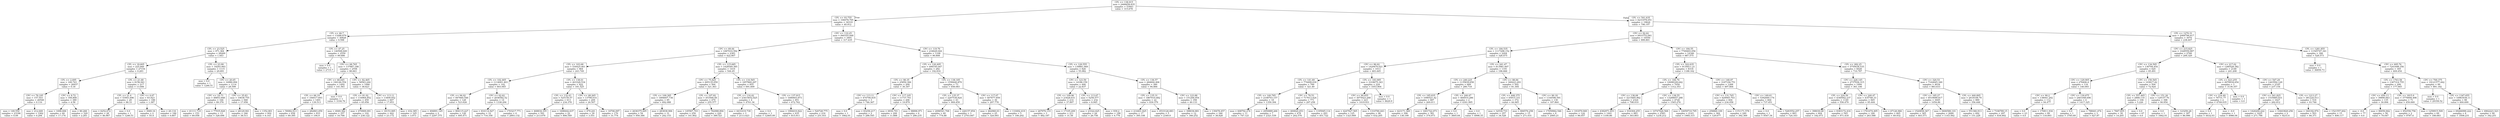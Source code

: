 digraph Tree {
node [shape=box] ;
0 [label="CPL <= 138.915\nmse = 2466658.835\nsamples = 53943\nvalue = 315.678"] ;
1 [label="CPL <= 93.755\nmse = 106078.795\nsamples = 34319\nvalue = 40.912"] ;
0 -> 1 [labeldistance=2.5, labelangle=45, headlabel="True"] ;
2 [label="CPL <= 46.7\nmse = 13288.879\nsamples = 30828\nvalue = 9.598"] ;
1 -> 2 ;
3 [label="CPL <= 23.525\nmse = 971.364\nsamples = 28269\nvalue = 1.443"] ;
2 -> 3 ;
4 [label="CPL <= 18.605\nmse = 225.949\nsamples = 27154\nvalue = 0.283"] ;
3 -> 4 ;
5 [label="CPL <= 2.695\nmse = 160.743\nsamples = 26937\nvalue = 0.18"] ;
4 -> 5 ;
6 [label="CPC <= 78.195\nmse = 157.553\nsamples = 26548\nvalue = 0.116"] ;
5 -> 6 ;
7 [label="mse = 149.559\nsamples = 23186\nvalue = 0.09"] ;
6 -> 7 ;
8 [label="mse = 212.649\nsamples = 3362\nvalue = 0.294"] ;
6 -> 8 ;
9 [label="CPC <= 8.72\nmse = 358.808\nsamples = 389\nvalue = 4.58"] ;
5 -> 9 ;
10 [label="mse = 1698.606\nsamples = 60\nvalue = 17.174"] ;
9 -> 10 ;
11 [label="mse = 80.266\nsamples = 329\nvalue = 2.283"] ;
9 -> 11 ;
12 [label="CPL <= 21.68\nmse = 8156.941\nsamples = 217\nvalue = 13.006"] ;
4 -> 12 ;
13 [label="CPL <= 21.4\nmse = 53943.496\nsamples = 29\nvalue = 88.33"] ;
12 -> 13 ;
14 [label="mse = 6252.672\nsamples = 28\nvalue = 46.967"] ;
13 -> 14 ;
15 [label="mse = 0.0\nsamples = 1\nvalue = 1246.51"] ;
13 -> 15 ;
16 [label="CPC <= 4.67\nmse = 83.923\nsamples = 188\nvalue = 1.387"] ;
12 -> 16 ;
17 [label="mse = 3069.16\nsamples = 2\nvalue = 55.4"] ;
16 -> 17 ;
18 [label="mse = 20.116\nsamples = 186\nvalue = 0.807"] ;
16 -> 18 ;
19 [label="CPL <= 23.99\nmse = 18293.993\nsamples = 1115\nvalue = 29.691"] ;
3 -> 19 ;
20 [label="mse = 0.0\nsamples = 1\nvalue = 1246.51"] ;
19 -> 20 ;
21 [label="CPC <= 20.65\nmse = 16980.094\nsamples = 1114\nvalue = 28.599"] ;
19 -> 21 ;
22 [label="CPC <= 18.73\nmse = 48853.848\nsamples = 166\nvalue = 89.376"] ;
21 -> 22 ;
23 [label="mse = 41111.719\nsamples = 153\nvalue = 69.058"] ;
22 -> 23 ;
24 [label="mse = 77935.828\nsamples = 13\nvalue = 328.496"] ;
22 -> 24 ;
25 [label="CPC <= 35.83\nmse = 10638.755\nsamples = 948\nvalue = 17.956"] ;
21 -> 25 ;
26 [label="mse = 26129.941\nsamples = 346\nvalue = 38.511"] ;
25 -> 26 ;
27 [label="mse = 1352.801\nsamples = 602\nvalue = 6.143"] ;
25 -> 27 ;
28 [label="CPL <= 47.25\nmse = 140508.649\nsamples = 2559\nvalue = 99.686"] ;
2 -> 28 ;
29 [label="mse = 0.0\nsamples = 1\nvalue = 2715.7"] ;
28 -> 29 ;
30 [label="CPC <= 68.765\nmse = 137887.188\nsamples = 2558\nvalue = 98.663"] ;
28 -> 30 ;
31 [label="CPC <= 68.645\nmse = 190146.554\nsamples = 1492\nvalue = 141.561"] ;
30 -> 31 ;
32 [label="CPL <= 66.19\nmse = 184017.693\nsamples = 1491\nvalue = 139.513"] ;
31 -> 32 ;
33 [label="mse = 50082.913\nsamples = 658\nvalue = 69.395"] ;
32 -> 33 ;
34 [label="mse = 282863.459\nsamples = 833\nvalue = 194.9"] ;
32 -> 34 ;
35 [label="mse = 0.0\nsamples = 1\nvalue = 3194.76"] ;
31 -> 35 ;
36 [label="CPC <= 82.465\nmse = 58563.244\nsamples = 1066\nvalue = 38.623"] ;
30 -> 36 ;
37 [label="CPL <= 81.02\nmse = 116964.852\nsamples = 459\nvalue = 65.956"] ;
36 -> 37 ;
38 [label="mse = 4949.382\nsamples = 357\nvalue = 16.766"] ;
37 -> 38 ;
39 [label="mse = 470909.091\nsamples = 102\nvalue = 238.122"] ;
37 -> 39 ;
40 [label="CPC <= 113.11\nmse = 13409.052\nsamples = 607\nvalue = 17.953"] ;
36 -> 40 ;
41 [label="mse = 18153.085\nsamples = 442\nvalue = 23.172"] ;
40 -> 41 ;
42 [label="mse = 432.385\nsamples = 165\nvalue = 3.973"] ;
40 -> 42 ;
43 [label="CPC <= 110.25\nmse = 840355.448\nsamples = 3491\nvalue = 317.435"] ;
1 -> 43 ;
44 [label="CPC <= 69.44\nmse = 1087010.592\nsamples = 2383\nvalue = 422.807"] ;
43 -> 44 ;
45 [label="CPL <= 103.68\nmse = 530425.461\nsamples = 964\nvalue = 243.749"] ;
44 -> 45 ;
46 [label="CPL <= 102.465\nmse = 1114001.403\nsamples = 142\nvalue = 603.945"] ;
45 -> 46 ;
47 [label="CPL <= 94.02\nmse = 947660.548\nsamples = 128\nvalue = 523.626"] ;
46 -> 47 ;
48 [label="mse = 494891.145\nsamples = 2\nvalue = 2297.375"] ;
47 -> 48 ;
49 [label="mse = 904115.227\nsamples = 126\nvalue = 495.471"] ;
47 -> 49 ;
50 [label="CPC <= 62.62\nmse = 2036582.52\nsamples = 14\nvalue = 1338.294"] ;
46 -> 50 ;
51 [label="mse = 816114.927\nsamples = 10\nvalue = 716.358"] ;
50 -> 51 ;
52 [label="mse = 1703217.771\nsamples = 4\nvalue = 2893.132"] ;
50 -> 52 ;
53 [label="CPL <= 138.01\nmse = 403328.534\nsamples = 822\nvalue = 181.525"] ;
45 -> 53 ;
54 [label="CPL <= 132.43\nmse = 525150.57\nsamples = 613\nvalue = 234.378"] ;
53 -> 54 ;
55 [label="mse = 468834.355\nsamples = 591\nvalue = 213.079"] ;
54 -> 55 ;
56 [label="mse = 1698442.637\nsamples = 22\nvalue = 806.549"] ;
54 -> 56 ;
57 [label="CPC <= 48.265\nmse = 13799.014\nsamples = 209\nvalue = 26.507"] ;
53 -> 57 ;
58 [label="mse = 479.241\nsamples = 39\nvalue = 3.551"] ;
57 -> 58 ;
59 [label="mse = 16706.097\nsamples = 170\nvalue = 31.774"] ;
57 -> 59 ;
60 [label="CPL <= 115.685\nmse = 1428549.385\nsamples = 1419\nvalue = 544.45"] ;
44 -> 60 ;
61 [label="CPC <= 75.825\nmse = 695135.059\nsamples = 564\nvalue = 321.363"] ;
60 -> 61 ;
62 [label="CPL <= 109.385\nmse = 1894607.736\nsamples = 85\nvalue = 692.088"] ;
61 -> 62 ;
63 [label="mse = 2636375.005\nsamples = 54\nvalue = 950.384"] ;
62 -> 63 ;
64 [label="mse = 283838.906\nsamples = 31\nvalue = 242.153"] ;
62 -> 64 ;
65 [label="CPL <= 107.82\nmse = 453568.48\nsamples = 479\nvalue = 255.577"] ;
61 -> 65 ;
66 [label="mse = 145567.703\nsamples = 259\nvalue = 141.802"] ;
65 -> 66 ;
67 [label="mse = 782988.894\nsamples = 220\nvalue = 389.521"] ;
65 -> 67 ;
68 [label="CPL <= 116.565\nmse = 1857860.297\nsamples = 855\nvalue = 691.609"] ;
60 -> 68 ;
69 [label="CPL <= 116.42\nmse = 23415652.825\nsamples = 4\nvalue = 4701.34"] ;
68 -> 69 ;
70 [label="mse = 4431619.739\nsamples = 3\nvalue = 2113.423"] ;
69 -> 70 ;
71 [label="mse = 0.0\nsamples = 1\nvalue = 12465.09"] ;
69 -> 71 ;
72 [label="CPL <= 137.915\nmse = 1680603.873\nsamples = 851\nvalue = 672.762"] ;
68 -> 72 ;
73 [label="mse = 1994410.822\nsamples = 635\nvalue = 815.911"] ;
72 -> 73 ;
74 [label="mse = 520728.775\nsamples = 216\nvalue = 251.931"] ;
72 -> 74 ;
75 [label="CPC <= 119.76\nmse = 234629.044\nsamples = 1108\nvalue = 90.808"] ;
43 -> 75 ;
76 [label="CPL <= 120.495\nmse = 498195.047\nsamples = 282\nvalue = 192.816"] ;
75 -> 76 ;
77 [label="CPL <= 98.35\nmse = 25850.306\nsamples = 209\nvalue = 30.307"] ;
76 -> 77 ;
78 [label="CPC <= 113.11\nmse = 474706.835\nsamples = 3\nvalue = 746.367"] ;
77 -> 78 ;
79 [label="mse = 0.0\nsamples = 1\nvalue = 1662.01"] ;
78 -> 79 ;
80 [label="mse = 83258.217\nsamples = 2\nvalue = 288.545"] ;
78 -> 80 ;
81 [label="CPC <= 117.105\nmse = 11737.701\nsamples = 206\nvalue = 19.879"] ;
77 -> 81 ;
82 [label="mse = 6930.701\nsamples = 200\nvalue = 11.888"] ;
81 -> 82 ;
83 [label="mse = 98896.971\nsamples = 6\nvalue = 286.235"] ;
81 -> 83 ;
84 [label="CPL <= 138.185\nmse = 1558440.879\nsamples = 73\nvalue = 658.083"] ;
76 -> 84 ;
85 [label="CPL <= 135.37\nmse = 2207536.824\nsamples = 43\nvalue = 909.459"] ;
84 -> 85 ;
86 [label="mse = 2096541.708\nsamples = 40\nvalue = 774.88"] ;
85 -> 86 ;
87 [label="mse = 226157.854\nsamples = 3\nvalue = 2703.847"] ;
85 -> 87 ;
88 [label="CPC <= 117.07\nmse = 407677.859\nsamples = 30\nvalue = 297.778"] ;
84 -> 88 ;
89 [label="mse = 462960.03\nsamples = 25\nvalue = 324.093"] ;
88 -> 89 ;
90 [label="mse = 110492.419\nsamples = 5\nvalue = 166.202"] ;
88 -> 90 ;
91 [label="CPL <= 129.555\nmse = 139881.069\nsamples = 826\nvalue = 55.982"] ;
75 -> 91 ;
92 [label="CPC <= 123.59\nmse = 14186.159\nsamples = 446\nvalue = 22.837"] ;
91 -> 92 ;
93 [label="CPL <= 109.96\nmse = 23428.631\nsamples = 214\nvalue = 37.897"] ;
92 -> 93 ;
94 [label="mse = 267976.153\nsamples = 3\nvalue = 482.187"] ;
93 -> 94 ;
95 [label="mse = 17105.209\nsamples = 211\nvalue = 31.58"] ;
93 -> 95 ;
96 [label="CPL <= 113.67\nmse = 5258.577\nsamples = 232\nvalue = 8.945"] ;
92 -> 96 ;
97 [label="mse = 23322.625\nsamples = 44\nvalue = 26.756"] ;
96 -> 97 ;
98 [label="mse = 939.2\nsamples = 188\nvalue = 4.776"] ;
96 -> 98 ;
99 [label="CPL <= 136.57\nmse = 284604.406\nsamples = 380\nvalue = 94.884"] ;
91 -> 99 ;
100 [label="CPL <= 135.31\nmse = 1867010.482\nsamples = 22\nvalue = 839.379"] ;
99 -> 100 ;
101 [label="mse = 214401.825\nsamples = 17\nvalue = 395.108"] ;
100 -> 101 ;
102 [label="mse = 4533126.083\nsamples = 5\nvalue = 2349.9"] ;
100 -> 102 ;
103 [label="CPC <= 123.88\nmse = 151206.954\nsamples = 358\nvalue = 49.133"] ;
99 -> 103 ;
104 [label="mse = 398036.881\nsamples = 12\nvalue = 346.252"] ;
103 -> 104 ;
105 [label="mse = 139478.457\nsamples = 346\nvalue = 38.828"] ;
103 -> 105 ;
106 [label="CPL <= 541.635\nmse = 6231978.051\nsamples = 19624\nvalue = 796.197"] ;
0 -> 106 [labeldistance=2.5, labelangle=-45, headlabel="False"] ;
107 [label="CPC <= 92.62\nmse = 6933753.061\nsamples = 16550\nvalue = 899.801"] ;
106 -> 107 ;
108 [label="CPL <= 184.535\nmse = 1117298.152\nsamples = 2204\nvalue = 328.475"] ;
107 -> 108 ;
109 [label="CPC <= 86.62\nmse = 1429470.021\nsamples = 1013\nvalue = 483.445"] ;
108 -> 109 ;
110 [label="CPL <= 141.69\nmse = 774499.039\nsamples = 789\nvalue = 321.49"] ;
109 -> 110 ;
111 [label="CPL <= 140.785\nmse = 2108703.157\nsamples = 18\nvalue = 1359.394"] ;
110 -> 111 ;
112 [label="mse = 608792.274\nsamples = 11\nvalue = 747.121"] ;
111 -> 112 ;
113 [label="mse = 2950889.266\nsamples = 7\nvalue = 2321.539"] ;
111 -> 113 ;
114 [label="CPC <= 78.53\nmse = 717613.424\nsamples = 771\nvalue = 297.258"] ;
110 -> 114 ;
115 [label="mse = 400820.453\nsamples = 478\nvalue = 202.576"] ;
114 -> 115 ;
116 [label="mse = 1195945.114\nsamples = 293\nvalue = 451.722"] ;
114 -> 116 ;
117 [label="CPL <= 183.995\nmse = 3318675.343\nsamples = 224\nvalue = 1053.904"] ;
109 -> 117 ;
118 [label="CPC <= 90.955\nmse = 3075023.268\nsamples = 223\nvalue = 1019.931"] ;
117 -> 118 ;
119 [label="mse = 4247927.565\nsamples = 125\nvalue = 1323.909"] ;
118 -> 119 ;
120 [label="mse = 1310780.443\nsamples = 98\nvalue = 632.205"] ;
118 -> 120 ;
121 [label="mse = 0.0\nsamples = 1\nvalue = 8629.9"] ;
117 -> 121 ;
122 [label="CPL <= 241.47\nmse = 813981.607\nsamples = 1191\nvalue = 196.666"] ;
108 -> 122 ;
123 [label="CPL <= 240.225\nmse = 1135839.658\nsamples = 689\nvalue = 280.718"] ;
122 -> 123 ;
124 [label="CPL <= 185.835\nmse = 1090521.42\nsamples = 687\nvalue = 269.011"] ;
123 -> 124 ;
125 [label="mse = 423171.369\nsamples = 306\nvalue = 138.199"] ;
124 -> 125 ;
126 [label="mse = 1601722.073\nsamples = 381\nvalue = 374.073"] ;
124 -> 126 ;
127 [label="CPL <= 240.47\nmse = 484910.286\nsamples = 2\nvalue = 4301.995"] ;
123 -> 127 ;
128 [label="mse = 0.0\nsamples = 1\nvalue = 3605.64"] ;
127 -> 128 ;
129 [label="mse = 0.0\nsamples = 1\nvalue = 4998.35"] ;
127 -> 129 ;
130 [label="CPC <= 88.84\nmse = 349223.293\nsamples = 502\nvalue = 81.304"] ;
122 -> 130 ;
131 [label="CPL <= 448.375\nmse = 65915.331\nsamples = 372\nvalue = 44.065"] ;
130 -> 131 ;
132 [label="mse = 32539.733\nsamples = 357\nvalue = 34.528"] ;
131 -> 132 ;
133 [label="mse = 806576.258\nsamples = 15\nvalue = 271.031"] ;
131 -> 133 ;
134 [label="CPC <= 90.18\nmse = 1144596.591\nsamples = 130\nvalue = 187.864"] ;
130 -> 134 ;
135 [label="mse = 17059962.546\nsamples = 6\nvalue = 2085.21"] ;
134 -> 135 ;
136 [label="mse = 191879.949\nsamples = 124\nvalue = 96.057"] ;
134 -> 136 ;
137 [label="CPC <= 184.55\nmse = 7769493.056\nsamples = 14346\nvalue = 987.575"] ;
107 -> 137 ;
138 [label="CPL <= 322.635\nmse = 9130411.21\nsamples = 8318\nvalue = 1188.162"] ;
137 -> 138 ;
139 [label="CPL <= 184.76\nmse = 10098169.642\nsamples = 7050\nvalue = 1312.353"] ;
138 -> 139 ;
140 [label="CPC <= 138.08\nmse = 3215485.962\nsamples = 2324\nvalue = 798.019"] ;
139 -> 140 ;
141 [label="mse = 4382971.853\nsamples = 1441\nvalue = 1100.86"] ;
140 -> 141 ;
142 [label="mse = 916304.255\nsamples = 883\nvalue = 303.803"] ;
140 -> 142 ;
143 [label="CPC <= 138.55\nmse = 13288657.288\nsamples = 4726\nvalue = 1565.276"] ;
139 -> 143 ;
144 [label="mse = 10747926.568\nsamples = 2583\nvalue = 1234.212"] ;
143 -> 144 ;
145 [label="mse = 16059710.795\nsamples = 2143\nvalue = 1964.315"] ;
143 -> 145 ;
146 [label="CPC <= 148.97\nmse = 3187194.751\nsamples = 1268\nvalue = 497.664"] ;
138 -> 146 ;
147 [label="CPC <= 131.745\nmse = 629945.703\nsamples = 604\nvalue = 234.058"] ;
146 -> 147 ;
148 [label="mse = 258860.109\nsamples = 364\nvalue = 129.677"] ;
147 -> 148 ;
149 [label="mse = 1151171.578\nsamples = 240\nvalue = 392.369"] ;
147 -> 149 ;
150 [label="CPC <= 149.61\nmse = 5392660.174\nsamples = 664\nvalue = 737.451"] ;
146 -> 150 ;
151 [label="mse = 0.0\nsamples = 1\nvalue = 9547.34"] ;
150 -> 151 ;
152 [label="mse = 5283552.257\nsamples = 663\nvalue = 724.163"] ;
150 -> 152 ;
153 [label="CPL <= 282.25\nmse = 5759438.535\nsamples = 6028\nvalue = 710.787"] ;
137 -> 153 ;
154 [label="CPC <= 228.145\nmse = 2737936.315\nsamples = 1994\nvalue = 361.106"] ;
153 -> 154 ;
155 [label="CPL <= 224.59\nmse = 4340942.237\nsamples = 1149\nvalue = 556.479"] ;
154 -> 155 ;
156 [label="mse = 398030.08\nsamples = 604\nvalue = 182.073"] ;
155 -> 156 ;
157 [label="mse = 8383172.416\nsamples = 545\nvalue = 971.418"] ;
155 -> 157 ;
158 [label="CPC <= 240.47\nmse = 435748.33\nsamples = 845\nvalue = 95.444"] ;
154 -> 158 ;
159 [label="mse = 1761674.495\nsamples = 180\nvalue = 263.588"] ;
158 -> 159 ;
160 [label="mse = 67126.966\nsamples = 665\nvalue = 49.932"] ;
158 -> 160 ;
161 [label="CPC <= 320.53\nmse = 7162645.349\nsamples = 4034\nvalue = 883.633"] ;
153 -> 161 ;
162 [label="CPC <= 185.27\nmse = 8519099.817\nsamples = 3045\nvalue = 1054.86"] ;
161 -> 162 ;
163 [label="mse = 1520858.367\nsamples = 365\nvalue = 403.571"] ;
162 -> 163 ;
164 [label="mse = 9406580.101\nsamples = 2680\nvalue = 1143.562"] ;
162 -> 164 ;
165 [label="CPL <= 440.895\nmse = 2618108.79\nsamples = 989\nvalue = 356.448"] ;
161 -> 165 ;
166 [label="mse = 551366.913\nsamples = 692\nvalue = 151.228"] ;
165 -> 166 ;
167 [label="mse = 7106789.15\nsamples = 297\nvalue = 834.602"] ;
165 -> 167 ;
168 [label="CPL <= 1270.31\nmse = 2084796.617\nsamples = 3074\nvalue = 238.407"] ;
106 -> 168 ;
169 [label="CPC <= 215.825\nmse = 1028559.887\nsamples = 2768\nvalue = 206.329"] ;
168 -> 169 ;
170 [label="CPC <= 134.595\nmse = 136794.454\nsamples = 620\nvalue = 85.491"] ;
169 -> 170 ;
171 [label="CPC <= 129.905\nmse = 276406.4\nsamples = 116\nvalue = 140.093"] ;
170 -> 171 ;
172 [label="CPC <= 90.2\nmse = 138041.202\nsamples = 112\nvalue = 94.477"] ;
171 -> 172 ;
173 [label="mse = 0.0\nsamples = 23\nvalue = 0.0"] ;
172 -> 173 ;
174 [label="mse = 170811.934\nsamples = 89\nvalue = 118.893"] ;
172 -> 174 ;
175 [label="CPC <= 130.675\nmse = 2461048.696\nsamples = 4\nvalue = 1417.325"] ;
171 -> 175 ;
176 [label="mse = 0.0\nsamples = 1\nvalue = 3785.69"] ;
175 -> 176 ;
177 [label="mse = 788441.474\nsamples = 3\nvalue = 627.87"] ;
175 -> 177 ;
178 [label="CPC <= 150.565\nmse = 103817.42\nsamples = 504\nvalue = 72.924"] ;
170 -> 178 ;
179 [label="CPL <= 557.465\nmse = 2868.119\nsamples = 106\nvalue = 5.226"] ;
178 -> 179 ;
180 [label="mse = 7667.855\nsamples = 39\nvalue = 14.205"] ;
179 -> 180 ;
181 [label="mse = 0.0\nsamples = 67\nvalue = 0.0"] ;
179 -> 181 ;
182 [label="CPC <= 151.26\nmse = 129157.76\nsamples = 398\nvalue = 90.954"] ;
178 -> 182 ;
183 [label="mse = 0.0\nsamples = 1\nvalue = 1662.01"] ;
182 -> 183 ;
184 [label="mse = 123250.26\nsamples = 397\nvalue = 86.996"] ;
182 -> 184 ;
185 [label="CPC <= 217.02\nmse = 1280528.382\nsamples = 2148\nvalue = 241.208"] ;
169 -> 185 ;
186 [label="CPL <= 623.255\nmse = 4978934.654\nsamples = 3\nvalue = 3139.357"] ;
185 -> 186 ;
187 [label="CPC <= 216.49\nmse = 76731.77\nsamples = 2\nvalue = 4709.035"] ;
186 -> 187 ;
188 [label="mse = 0.0\nsamples = 1\nvalue = 4432.03"] ;
187 -> 188 ;
189 [label="mse = -0.0\nsamples = 1\nvalue = 4986.04"] ;
187 -> 189 ;
190 [label="mse = 0.0\nsamples = 1\nvalue = 0.0"] ;
186 -> 190 ;
191 [label="CPC <= 547.29\nmse = 1263592.129\nsamples = 2145\nvalue = 237.154"] ;
185 -> 191 ;
192 [label="CPC <= 541.825\nmse = 1535885.831\nsamples = 1627\nvalue = 282.812"] ;
191 -> 192 ;
193 [label="mse = 1426200.222\nsamples = 1625\nvalue = 271.796"] ;
192 -> 193 ;
194 [label="mse = 10443820.256\nsamples = 2\nvalue = 9233.4"] ;
192 -> 194 ;
195 [label="CPL <= 1213.27\nmse = 381224.013\nsamples = 518\nvalue = 93.746"] ;
191 -> 195 ;
196 [label="mse = 344182.974\nsamples = 503\nvalue = 84.371"] ;
195 -> 196 ;
197 [label="mse = 1521557.602\nsamples = 15\nvalue = 408.117"] ;
195 -> 197 ;
198 [label="CPL <= 1281.855\nmse = 11545747.341\nsamples = 306\nvalue = 528.573"] ;
168 -> 198 ;
199 [label="mse = 0.0\nsamples = 1\nvalue = 36859.73"] ;
198 -> 199 ;
200 [label="CPC <= 695.76\nmse = 7241698.356\nsamples = 305\nvalue = 409.454"] ;
198 -> 200 ;
201 [label="CPL <= 1763.58\nmse = 1367314.755\nsamples = 206\nvalue = 177.945"] ;
200 -> 201 ;
202 [label="CPC <= 450.13\nmse = 39890.843\nsamples = 135\nvalue = 30.094"] ;
201 -> 202 ;
203 [label="mse = -0.0\nsamples = 77\nvalue = 0.0"] ;
202 -> 203 ;
204 [label="mse = 90050.842\nsamples = 58\nvalue = 70.047"] ;
202 -> 204 ;
205 [label="CPL <= 1815.9\nmse = 3770694.498\nsamples = 71\nvalue = 459.069"] ;
201 -> 205 ;
206 [label="mse = 852556.756\nsamples = 2\nvalue = 9787.4"] ;
205 -> 206 ;
207 [label="mse = 1259915.509\nsamples = 69\nvalue = 188.683"] ;
205 -> 207 ;
208 [label="CPC <= 700.375\nmse = 19121577.442\nsamples = 99\nvalue = 891.182"] ;
200 -> 208 ;
209 [label="mse = 0.0\nsamples = 1\nvalue = 29358.52"] ;
208 -> 209 ;
210 [label="CPL <= 1347.655\nmse = 10963036.11\nsamples = 98\nvalue = 600.699"] ;
208 -> 210 ;
211 [label="mse = 69266990.222\nsamples = 8\nvalue = 3508.231"] ;
210 -> 211 ;
212 [label="mse = 4962223.323\nsamples = 90\nvalue = 342.251"] ;
210 -> 212 ;
}